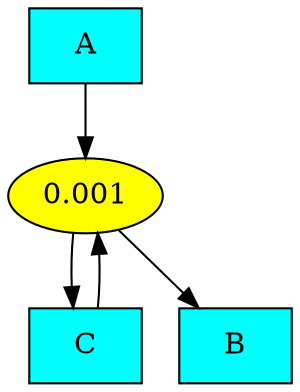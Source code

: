 digraph {
 A [label="A", shape=box, style=filled, fillcolor=cyan];
 B [label="B", shape=box, style=filled, fillcolor=cyan];
 C [label="C", shape=box, style=filled, fillcolor=cyan];
 r0 [label="0.001", shape=oval, style=filled, fillcolor=yellow];
 A -> r0;
 C -> r0;
 r0 -> B;
 r0 -> C;
}
